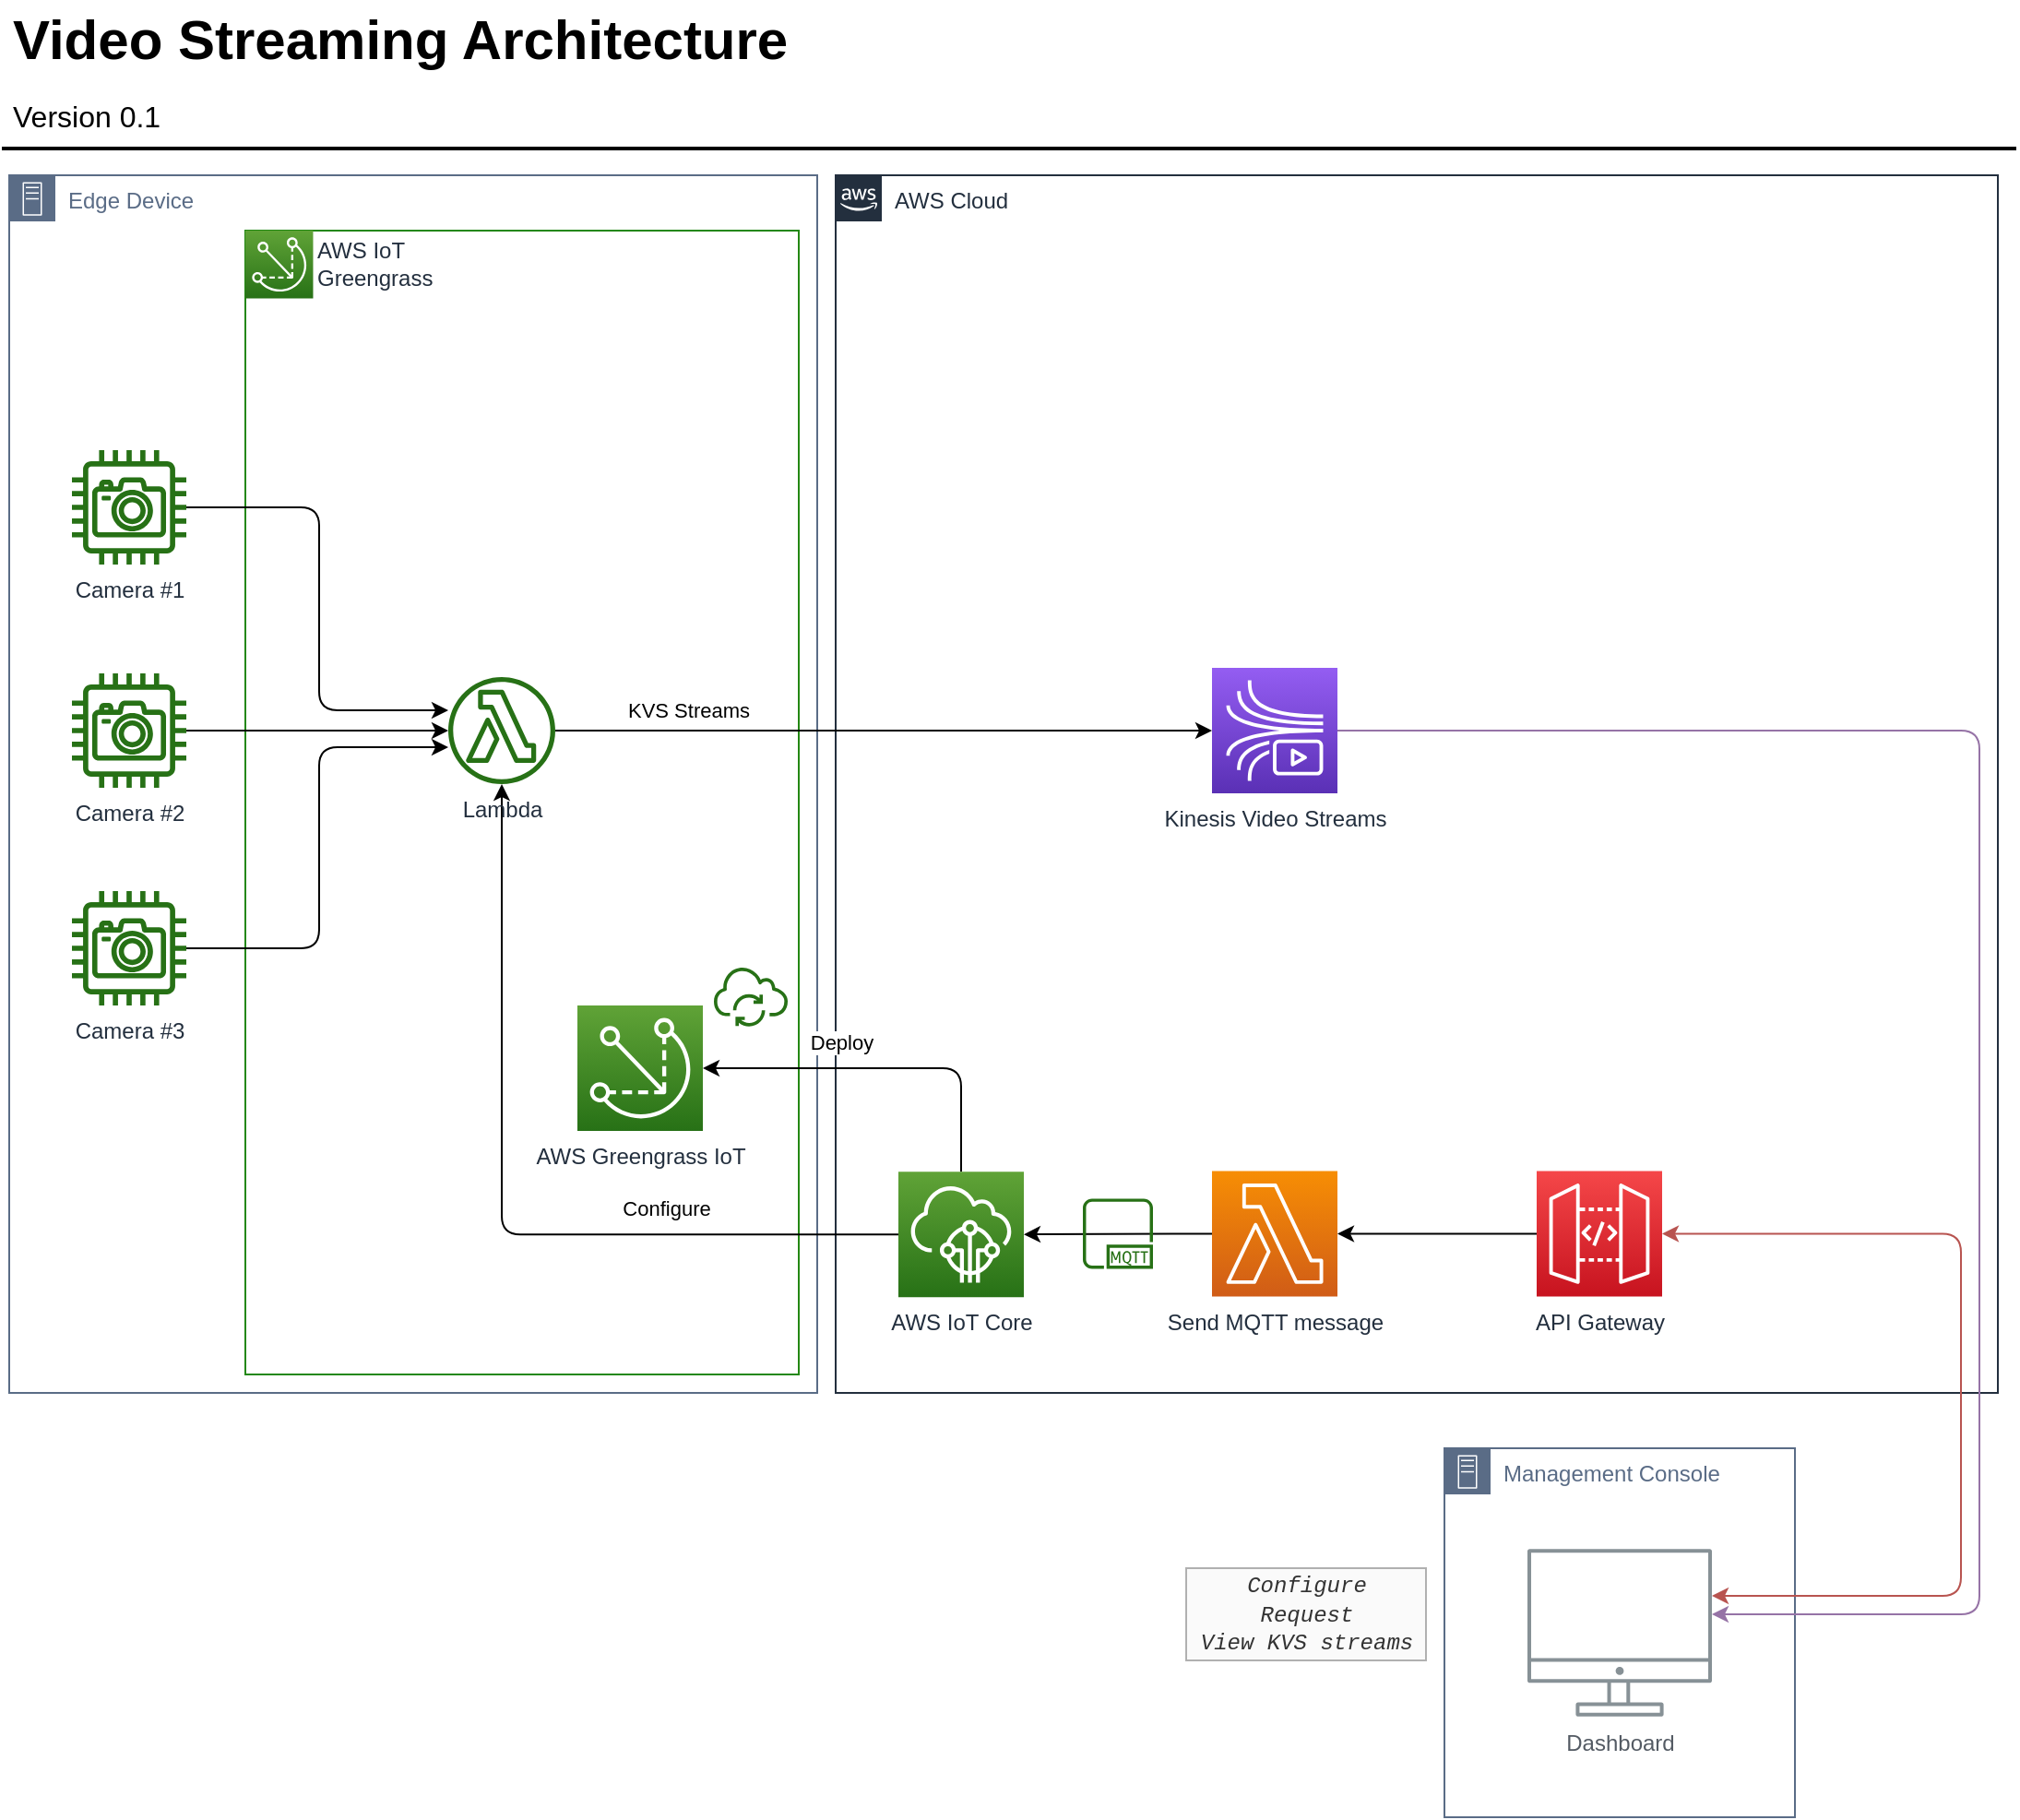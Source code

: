 <mxfile version="13.6.2" type="device"><diagram id="Ht1M8jgEwFfnCIfOTk4-" name="Page-1"><mxGraphModel dx="1695" dy="1118" grid="1" gridSize="10" guides="1" tooltips="1" connect="1" arrows="1" fold="1" page="1" pageScale="1" pageWidth="827" pageHeight="1169" math="0" shadow="0"><root><mxCell id="0"/><mxCell id="1" parent="0"/><mxCell id="UEzPUAAOIrF-is8g5C7q-2" value="AWS Cloud" style="points=[[0,0],[0.25,0],[0.5,0],[0.75,0],[1,0],[1,0.25],[1,0.5],[1,0.75],[1,1],[0.75,1],[0.5,1],[0.25,1],[0,1],[0,0.75],[0,0.5],[0,0.25]];outlineConnect=0;gradientColor=none;html=1;whiteSpace=wrap;fontSize=12;fontStyle=0;shape=mxgraph.aws4.group;grIcon=mxgraph.aws4.group_aws_cloud_alt;strokeColor=#232F3E;fillColor=none;verticalAlign=top;align=left;spacingLeft=30;fontColor=#232F3E;dashed=0;" parent="1" vertex="1"><mxGeometry x="460" y="160" width="630" height="660" as="geometry"/></mxCell><mxCell id="l3ugbpHC8TjfmJczKxd4-12" value="Edge Device" style="points=[[0,0],[0.25,0],[0.5,0],[0.75,0],[1,0],[1,0.25],[1,0.5],[1,0.75],[1,1],[0.75,1],[0.5,1],[0.25,1],[0,1],[0,0.75],[0,0.5],[0,0.25]];outlineConnect=0;gradientColor=none;html=1;whiteSpace=wrap;fontSize=12;fontStyle=0;shape=mxgraph.aws4.group;grIcon=mxgraph.aws4.group_on_premise;strokeColor=#5A6C86;fillColor=none;verticalAlign=top;align=left;spacingLeft=30;fontColor=#5A6C86;dashed=0;" parent="1" vertex="1"><mxGeometry x="12" y="160" width="438" height="660" as="geometry"/></mxCell><mxCell id="UEzPUAAOIrF-is8g5C7q-5" value="" style="whiteSpace=wrap;html=1;dashed=0;fontColor=#AAB7B8;fontStyle=0;align=left;verticalAlign=top;strokeColor=#248814;fillColor=none;gradientColor=none;spacingLeft=30;" parent="1" vertex="1"><mxGeometry x="140" y="190" width="300" height="620" as="geometry"/></mxCell><mxCell id="-QjtrjUzRDEMRZ5MF8oH-47" value="Video Streaming Architecture" style="text;html=1;resizable=0;points=[];autosize=1;align=left;verticalAlign=top;spacingTop=-4;fontSize=30;fontStyle=1" parent="1" vertex="1"><mxGeometry x="12" y="65.5" width="440" height="40" as="geometry"/></mxCell><mxCell id="-QjtrjUzRDEMRZ5MF8oH-48" value="Version 0.1" style="text;html=1;resizable=0;points=[];autosize=1;align=left;verticalAlign=top;spacingTop=-4;fontSize=16" parent="1" vertex="1"><mxGeometry x="12" y="115.5" width="100" height="20" as="geometry"/></mxCell><mxCell id="SCVMTBWpLvtzJIhz15lM-1" value="" style="line;strokeWidth=2;html=1;fontSize=14;" parent="1" vertex="1"><mxGeometry x="8" y="140.5" width="1092" height="10" as="geometry"/></mxCell><mxCell id="l3ugbpHC8TjfmJczKxd4-29" style="edgeStyle=orthogonalEdgeStyle;rounded=1;orthogonalLoop=1;jettySize=auto;html=1;" parent="1" source="l3ugbpHC8TjfmJczKxd4-3" target="l3ugbpHC8TjfmJczKxd4-27" edge="1"><mxGeometry relative="1" as="geometry"><mxPoint x="218" y="340" as="targetPoint"/><Array as="points"><mxPoint x="180" y="340"/><mxPoint x="180" y="450"/></Array></mxGeometry></mxCell><mxCell id="l3ugbpHC8TjfmJczKxd4-3" value="Camera #1" style="outlineConnect=0;fontColor=#232F3E;gradientColor=none;fillColor=#277116;strokeColor=none;dashed=0;verticalLabelPosition=bottom;verticalAlign=top;align=center;html=1;fontSize=12;fontStyle=0;aspect=fixed;pointerEvents=1;shape=mxgraph.aws4.camera;" parent="1" vertex="1"><mxGeometry x="46" y="309" width="62" height="62" as="geometry"/></mxCell><mxCell id="l3ugbpHC8TjfmJczKxd4-52" style="edgeStyle=orthogonalEdgeStyle;rounded=0;orthogonalLoop=1;jettySize=auto;html=1;" parent="1" edge="1"><mxGeometry relative="1" as="geometry"><mxPoint x="1098" y="461" as="sourcePoint"/></mxGeometry></mxCell><mxCell id="l3ugbpHC8TjfmJczKxd4-28" style="edgeStyle=orthogonalEdgeStyle;rounded=0;orthogonalLoop=1;jettySize=auto;html=1;" parent="1" source="l3ugbpHC8TjfmJczKxd4-14" target="l3ugbpHC8TjfmJczKxd4-27" edge="1"><mxGeometry relative="1" as="geometry"/></mxCell><mxCell id="l3ugbpHC8TjfmJczKxd4-14" value="Camera #2" style="outlineConnect=0;fontColor=#232F3E;gradientColor=none;fillColor=#277116;strokeColor=none;dashed=0;verticalLabelPosition=bottom;verticalAlign=top;align=center;html=1;fontSize=12;fontStyle=0;aspect=fixed;pointerEvents=1;shape=mxgraph.aws4.camera;" parent="1" vertex="1"><mxGeometry x="46" y="430" width="62" height="62" as="geometry"/></mxCell><mxCell id="l3ugbpHC8TjfmJczKxd4-32" value="" style="edgeStyle=orthogonalEdgeStyle;rounded=1;orthogonalLoop=1;jettySize=auto;html=1;" parent="1" source="l3ugbpHC8TjfmJczKxd4-15" target="l3ugbpHC8TjfmJczKxd4-27" edge="1"><mxGeometry relative="1" as="geometry"><mxPoint x="220" y="579" as="targetPoint"/><Array as="points"><mxPoint x="180" y="579"/><mxPoint x="180" y="470"/></Array></mxGeometry></mxCell><mxCell id="l3ugbpHC8TjfmJczKxd4-15" value="Camera #3" style="outlineConnect=0;fontColor=#232F3E;gradientColor=none;fillColor=#277116;strokeColor=none;dashed=0;verticalLabelPosition=bottom;verticalAlign=top;align=center;html=1;fontSize=12;fontStyle=0;aspect=fixed;pointerEvents=1;shape=mxgraph.aws4.camera;" parent="1" vertex="1"><mxGeometry x="46" y="548" width="62" height="62" as="geometry"/></mxCell><mxCell id="l3ugbpHC8TjfmJczKxd4-201" value="Deploy" style="edgeStyle=orthogonalEdgeStyle;rounded=1;jumpStyle=arc;orthogonalLoop=1;jettySize=auto;html=1;strokeColor=#000000;" parent="1" source="l3ugbpHC8TjfmJczKxd4-22" target="l3ugbpHC8TjfmJczKxd4-199" edge="1"><mxGeometry x="0.241" y="-14" relative="1" as="geometry"><Array as="points"><mxPoint x="528" y="644"/></Array><mxPoint as="offset"/></mxGeometry></mxCell><mxCell id="sOebJX0BzwFZkAAIhOgV-5" value="Configure" style="edgeStyle=orthogonalEdgeStyle;rounded=1;orthogonalLoop=1;jettySize=auto;html=1;" parent="1" source="l3ugbpHC8TjfmJczKxd4-22" target="l3ugbpHC8TjfmJczKxd4-27" edge="1"><mxGeometry x="-0.452" y="-14" relative="1" as="geometry"><mxPoint as="offset"/></mxGeometry></mxCell><mxCell id="l3ugbpHC8TjfmJczKxd4-22" value="AWS IoT Core" style="outlineConnect=0;fontColor=#232F3E;gradientColor=#60A337;gradientDirection=north;fillColor=#277116;strokeColor=#ffffff;dashed=0;verticalLabelPosition=bottom;verticalAlign=top;align=center;html=1;fontSize=12;fontStyle=0;aspect=fixed;shape=mxgraph.aws4.resourceIcon;resIcon=mxgraph.aws4.iot_core;" parent="1" vertex="1"><mxGeometry x="494" y="700.1" width="68" height="68" as="geometry"/></mxCell><mxCell id="6f_Ng7qhZYBj1-ux3YfP-7" value="KVS Streams" style="edgeStyle=orthogonalEdgeStyle;rounded=1;orthogonalLoop=1;jettySize=auto;html=1;startArrow=none;startFill=0;strokeColor=#000000;" parent="1" source="l3ugbpHC8TjfmJczKxd4-27" target="6f_Ng7qhZYBj1-ux3YfP-1" edge="1"><mxGeometry x="-0.596" y="11" relative="1" as="geometry"><Array as="points"/><mxPoint as="offset"/></mxGeometry></mxCell><mxCell id="l3ugbpHC8TjfmJczKxd4-27" value="Lambda&lt;i&gt;&lt;br&gt;&lt;/i&gt;" style="outlineConnect=0;fontColor=#232F3E;gradientColor=none;fillColor=#277116;strokeColor=none;dashed=0;verticalLabelPosition=bottom;verticalAlign=top;align=center;html=1;fontSize=12;fontStyle=0;aspect=fixed;pointerEvents=1;shape=mxgraph.aws4.lambda_function;" parent="1" vertex="1"><mxGeometry x="250" y="432" width="58" height="58" as="geometry"/></mxCell><mxCell id="l3ugbpHC8TjfmJczKxd4-36" value="" style="outlineConnect=0;fontColor=#232F3E;gradientColor=none;fillColor=#277116;strokeColor=none;dashed=0;verticalLabelPosition=bottom;verticalAlign=top;align=center;html=1;fontSize=12;fontStyle=0;aspect=fixed;pointerEvents=1;shape=mxgraph.aws4.iot_over_the_air_update;" parent="1" vertex="1"><mxGeometry x="394" y="585" width="40" height="40" as="geometry"/></mxCell><mxCell id="l3ugbpHC8TjfmJczKxd4-70" style="edgeStyle=orthogonalEdgeStyle;rounded=1;jumpStyle=arc;orthogonalLoop=1;jettySize=auto;html=1;strokeColor=#000000;" parent="1" source="l3ugbpHC8TjfmJczKxd4-67" target="l3ugbpHC8TjfmJczKxd4-22" edge="1"><mxGeometry relative="1" as="geometry"/></mxCell><mxCell id="l3ugbpHC8TjfmJczKxd4-67" value="Send MQTT message" style="outlineConnect=0;fontColor=#232F3E;gradientColor=#F78E04;gradientDirection=north;fillColor=#D05C17;strokeColor=#ffffff;dashed=0;verticalLabelPosition=bottom;verticalAlign=top;align=center;html=1;fontSize=12;fontStyle=0;aspect=fixed;shape=mxgraph.aws4.resourceIcon;resIcon=mxgraph.aws4.lambda;" parent="1" vertex="1"><mxGeometry x="664" y="699.7" width="68" height="68" as="geometry"/></mxCell><mxCell id="l3ugbpHC8TjfmJczKxd4-5" value="" style="outlineConnect=0;fontColor=#232F3E;gradientColor=none;fillColor=#277116;strokeColor=none;dashed=0;verticalLabelPosition=bottom;verticalAlign=top;align=center;html=1;fontSize=12;fontStyle=0;aspect=fixed;pointerEvents=1;shape=mxgraph.aws4.mqtt_protocol;" parent="1" vertex="1"><mxGeometry x="594" y="714.7" width="38" height="38" as="geometry"/></mxCell><mxCell id="UEzPUAAOIrF-is8g5C7q-4" value="AWS IoT&lt;br&gt;Greengrass" style="outlineConnect=0;fontColor=#232F3E;gradientColor=#60A337;gradientDirection=north;fillColor=#277116;strokeColor=#ffffff;dashed=0;verticalLabelPosition=middle;verticalAlign=middle;align=left;html=1;fontSize=12;fontStyle=0;aspect=fixed;shape=mxgraph.aws4.resourceIcon;resIcon=mxgraph.aws4.greengrass;labelPosition=right;" parent="1" vertex="1"><mxGeometry x="140" y="190" width="36.735" height="36.735" as="geometry"/></mxCell><mxCell id="l3ugbpHC8TjfmJczKxd4-90" value="" style="group" parent="1" vertex="1" connectable="0"><mxGeometry x="790" y="850" width="190" height="200" as="geometry"/></mxCell><mxCell id="l3ugbpHC8TjfmJczKxd4-18" value="Management Console" style="points=[[0,0],[0.25,0],[0.5,0],[0.75,0],[1,0],[1,0.25],[1,0.5],[1,0.75],[1,1],[0.75,1],[0.5,1],[0.25,1],[0,1],[0,0.75],[0,0.5],[0,0.25]];outlineConnect=0;gradientColor=none;html=1;whiteSpace=wrap;fontSize=12;fontStyle=0;shape=mxgraph.aws4.group;grIcon=mxgraph.aws4.group_on_premise;strokeColor=#5A6C86;fillColor=none;verticalAlign=top;align=left;spacingLeft=30;fontColor=#5A6C86;dashed=0;" parent="l3ugbpHC8TjfmJczKxd4-90" vertex="1"><mxGeometry width="190" height="200" as="geometry"/></mxCell><mxCell id="l3ugbpHC8TjfmJczKxd4-88" value="Dashboard" style="outlineConnect=0;gradientColor=none;fontColor=#545B64;strokeColor=none;fillColor=#879196;dashed=0;verticalLabelPosition=bottom;verticalAlign=top;align=center;html=1;fontSize=12;fontStyle=0;aspect=fixed;shape=mxgraph.aws4.illustration_desktop;pointerEvents=1;labelBackgroundColor=#ffffff;" parent="l3ugbpHC8TjfmJczKxd4-90" vertex="1"><mxGeometry x="45" y="54.5" width="100" height="91" as="geometry"/></mxCell><mxCell id="l3ugbpHC8TjfmJczKxd4-199" value="AWS Greengrass IoT" style="outlineConnect=0;fontColor=#232F3E;gradientColor=#60A337;gradientDirection=north;fillColor=#277116;strokeColor=#ffffff;dashed=0;verticalLabelPosition=bottom;verticalAlign=top;align=center;html=1;fontSize=12;fontStyle=0;aspect=fixed;shape=mxgraph.aws4.resourceIcon;resIcon=mxgraph.aws4.greengrass;" parent="1" vertex="1"><mxGeometry x="320" y="610" width="68" height="68" as="geometry"/></mxCell><mxCell id="6f_Ng7qhZYBj1-ux3YfP-16" style="edgeStyle=orthogonalEdgeStyle;rounded=1;orthogonalLoop=1;jettySize=auto;html=1;startArrow=none;startFill=0;strokeColor=#9673a6;fillColor=#e1d5e7;" parent="1" source="6f_Ng7qhZYBj1-ux3YfP-1" target="l3ugbpHC8TjfmJczKxd4-88" edge="1"><mxGeometry relative="1" as="geometry"><Array as="points"><mxPoint x="1080" y="461"/><mxPoint x="1080" y="940"/></Array></mxGeometry></mxCell><mxCell id="6f_Ng7qhZYBj1-ux3YfP-1" value="Kinesis Video Streams" style="outlineConnect=0;fontColor=#232F3E;gradientColor=#945DF2;gradientDirection=north;fillColor=#5A30B5;strokeColor=#ffffff;dashed=0;verticalLabelPosition=bottom;verticalAlign=top;align=center;html=1;fontSize=12;fontStyle=0;aspect=fixed;shape=mxgraph.aws4.resourceIcon;resIcon=mxgraph.aws4.kinesis_video_streams;" parent="1" vertex="1"><mxGeometry x="664" y="427" width="68" height="68" as="geometry"/></mxCell><mxCell id="6f_Ng7qhZYBj1-ux3YfP-20" value="&lt;div&gt;&lt;i style=&quot;font-family: &amp;#34;courier new&amp;#34;&quot;&gt;Configure&lt;/i&gt;&lt;/div&gt;&lt;div&gt;&lt;i style=&quot;font-family: &amp;#34;courier new&amp;#34;&quot;&gt;Request&lt;/i&gt;&lt;/div&gt;&lt;div&gt;&lt;font face=&quot;Courier New&quot;&gt;&lt;i&gt;View KVS streams&lt;/i&gt;&lt;/font&gt;&lt;/div&gt;" style="text;html=1;resizable=0;autosize=1;align=center;verticalAlign=middle;points=[];fillColor=#f5f5f5;strokeColor=#666666;rounded=0;opacity=50;fontColor=#333333;" parent="1" vertex="1"><mxGeometry x="650" y="915" width="130" height="50" as="geometry"/></mxCell><mxCell id="F8nR14_zgIRidCDEqCTO-2" style="edgeStyle=orthogonalEdgeStyle;rounded=1;orthogonalLoop=1;jettySize=auto;html=1;fillColor=#f8cecc;strokeColor=#b85450;startArrow=classic;startFill=1;" parent="1" source="F8nR14_zgIRidCDEqCTO-1" target="l3ugbpHC8TjfmJczKxd4-88" edge="1"><mxGeometry relative="1" as="geometry"><Array as="points"><mxPoint x="1070" y="734"/><mxPoint x="1070" y="930"/></Array></mxGeometry></mxCell><mxCell id="F8nR14_zgIRidCDEqCTO-3" style="edgeStyle=orthogonalEdgeStyle;rounded=0;orthogonalLoop=1;jettySize=auto;html=1;" parent="1" source="F8nR14_zgIRidCDEqCTO-1" target="l3ugbpHC8TjfmJczKxd4-67" edge="1"><mxGeometry relative="1" as="geometry"/></mxCell><mxCell id="F8nR14_zgIRidCDEqCTO-1" value="API Gateway" style="outlineConnect=0;fontColor=#232F3E;gradientColor=#F54749;gradientDirection=north;fillColor=#C7131F;strokeColor=#ffffff;dashed=0;verticalLabelPosition=bottom;verticalAlign=top;align=center;html=1;fontSize=12;fontStyle=0;aspect=fixed;shape=mxgraph.aws4.resourceIcon;resIcon=mxgraph.aws4.api_gateway;" parent="1" vertex="1"><mxGeometry x="840" y="699.7" width="68" height="68" as="geometry"/></mxCell></root></mxGraphModel></diagram></mxfile>